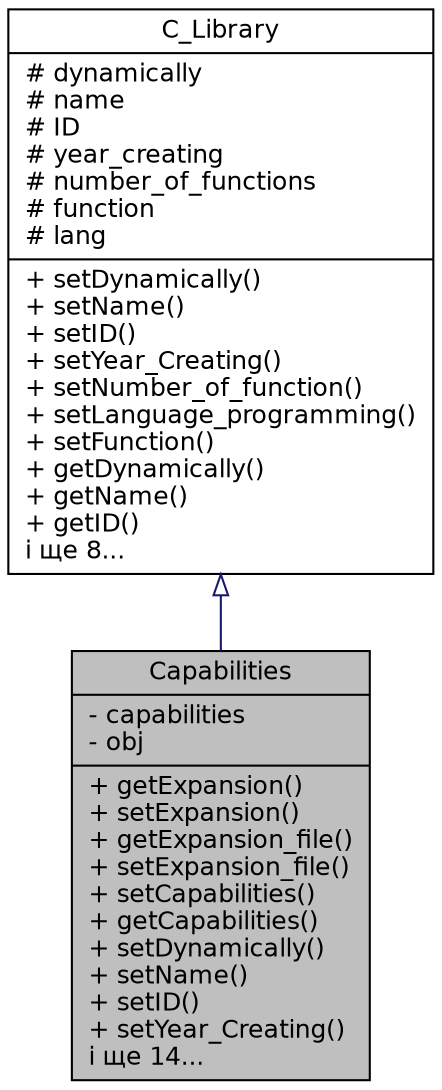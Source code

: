 digraph "Capabilities"
{
 // LATEX_PDF_SIZE
  edge [fontname="Helvetica",fontsize="12",labelfontname="Helvetica",labelfontsize="12"];
  node [fontname="Helvetica",fontsize="12",shape=record];
  Node1 [label="{Capabilities\n|- capabilities\l- obj\l|+ getExpansion()\l+ setExpansion()\l+ getExpansion_file()\l+ setExpansion_file()\l+ setCapabilities()\l+ getCapabilities()\l+ setDynamically()\l+ setName()\l+ setID()\l+ setYear_Creating()\lі ще  14...\l}",height=0.2,width=0.4,color="black", fillcolor="grey75", style="filled", fontcolor="black",tooltip="< Оголошення класа спадкоемця Capabilities"];
  Node2 -> Node1 [dir="back",color="midnightblue",fontsize="12",style="solid",arrowtail="onormal",fontname="Helvetica"];
  Node2 [label="{C_Library\n|# dynamically\l# name\l# ID\l# year_creating\l# number_of_functions\l# function\l# lang\l|+ setDynamically()\l+ setName()\l+ setID()\l+ setYear_Creating()\l+ setNumber_of_function()\l+ setLanguage_programming()\l+ setFunction()\l+ getDynamically()\l+ getName()\l+ getID()\lі ще  8...\l}",height=0.2,width=0.4,color="black", fillcolor="white", style="filled",URL="$class_c___library.html",tooltip="< Оголошення базового класу C_Library"];
}
